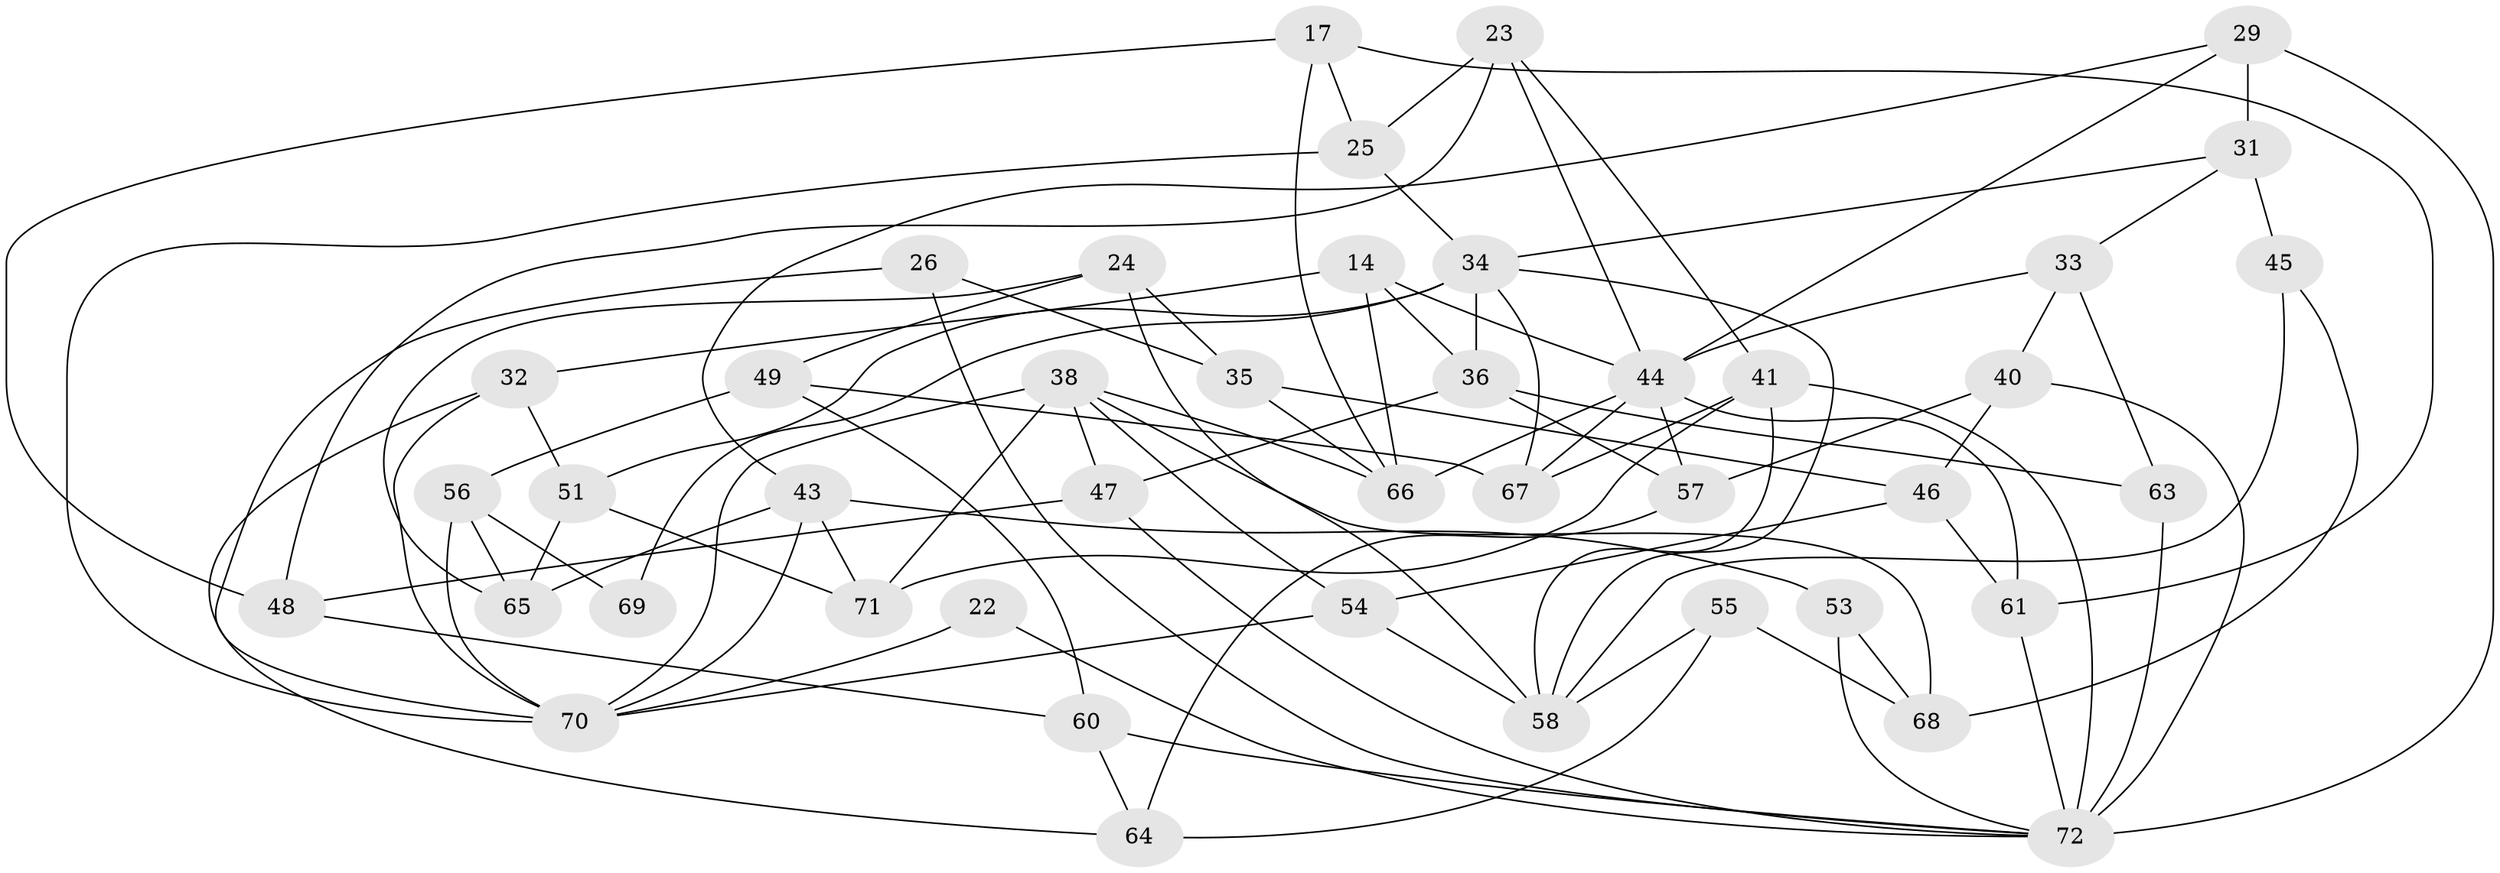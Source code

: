 // original degree distribution, {4: 1.0}
// Generated by graph-tools (version 1.1) at 2025/01/03/04/25 22:01:25]
// undirected, 43 vertices, 94 edges
graph export_dot {
graph [start="1"]
  node [color=gray90,style=filled];
  14 [super="+12"];
  17;
  22;
  23;
  24;
  25;
  26;
  29 [super="+28"];
  31 [super="+19"];
  32 [super="+3"];
  33;
  34 [super="+1+20"];
  35;
  36 [super="+16"];
  38 [super="+15"];
  40;
  41 [super="+21+11"];
  43 [super="+27"];
  44 [super="+37+42"];
  45;
  46;
  47;
  48;
  49;
  51;
  53;
  54;
  55;
  56 [super="+30"];
  57 [super="+52"];
  58 [super="+5+18"];
  60;
  61;
  63;
  64 [super="+39"];
  65;
  66 [super="+62"];
  67 [super="+13"];
  68;
  69;
  70 [super="+9+59"];
  71;
  72 [super="+8+50"];
  14 -- 32 [weight=2];
  14 -- 66 [weight=2];
  14 -- 36;
  14 -- 44;
  17 -- 48;
  17 -- 25;
  17 -- 61;
  17 -- 66;
  22 -- 70 [weight=3];
  22 -- 72;
  23 -- 41;
  23 -- 48;
  23 -- 25;
  23 -- 44;
  24 -- 65;
  24 -- 58;
  24 -- 35;
  24 -- 49;
  25 -- 34;
  25 -- 70;
  26 -- 35;
  26 -- 70 [weight=2];
  26 -- 72;
  29 -- 31 [weight=2];
  29 -- 43;
  29 -- 44;
  29 -- 72 [weight=2];
  31 -- 45 [weight=2];
  31 -- 33;
  31 -- 34;
  32 -- 64 [weight=2];
  32 -- 51;
  32 -- 70;
  33 -- 63;
  33 -- 40;
  33 -- 44;
  34 -- 51;
  34 -- 69 [weight=2];
  34 -- 36;
  34 -- 67;
  34 -- 58;
  35 -- 66;
  35 -- 46;
  36 -- 63 [weight=2];
  36 -- 47;
  36 -- 57;
  38 -- 66;
  38 -- 71;
  38 -- 70;
  38 -- 68;
  38 -- 54;
  38 -- 47;
  40 -- 46;
  40 -- 72;
  40 -- 57;
  41 -- 72 [weight=2];
  41 -- 67 [weight=2];
  41 -- 58 [weight=2];
  41 -- 71;
  43 -- 53 [weight=2];
  43 -- 65;
  43 -- 71;
  43 -- 70;
  44 -- 61;
  44 -- 66;
  44 -- 57 [weight=2];
  44 -- 67 [weight=2];
  45 -- 68;
  45 -- 58;
  46 -- 61;
  46 -- 54;
  47 -- 48;
  47 -- 72;
  48 -- 60;
  49 -- 67;
  49 -- 56;
  49 -- 60;
  51 -- 65;
  51 -- 71;
  53 -- 68;
  53 -- 72;
  54 -- 58;
  54 -- 70;
  55 -- 64;
  55 -- 58 [weight=2];
  55 -- 68;
  56 -- 69 [weight=2];
  56 -- 65;
  56 -- 70 [weight=2];
  57 -- 64 [weight=2];
  60 -- 64;
  60 -- 72;
  61 -- 72;
  63 -- 72;
}
